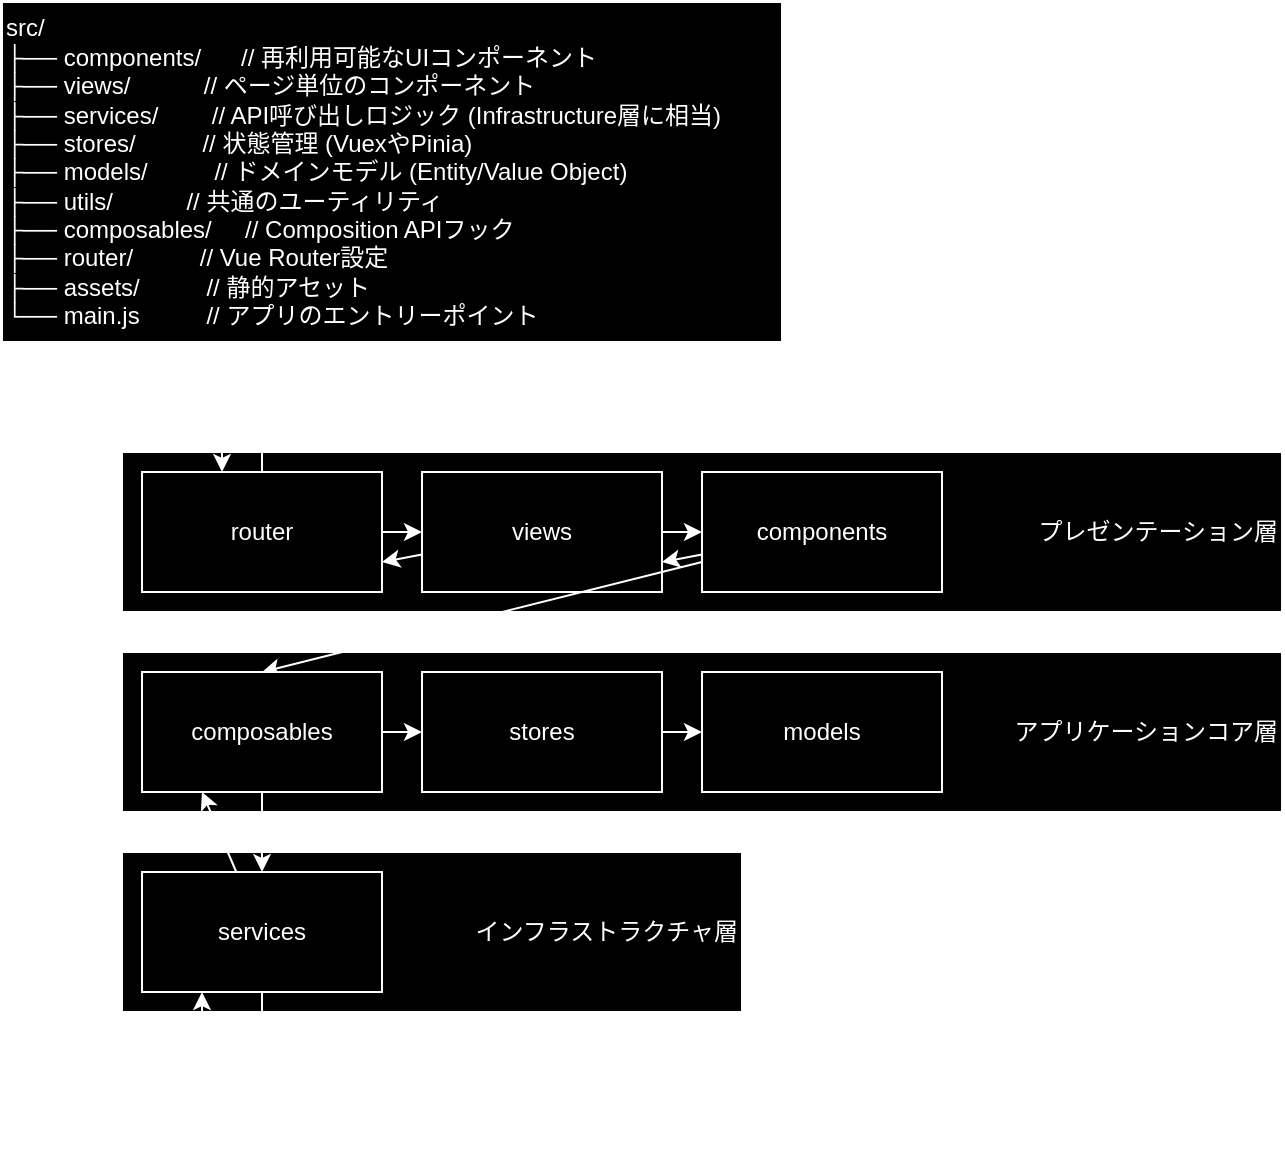 <mxfile>
    <diagram id="PkQNtiSf6ZQ2Y-Qk9JJO" name="ページ1">
        <mxGraphModel dx="574" dy="623" grid="1" gridSize="10" guides="1" tooltips="1" connect="1" arrows="1" fold="1" page="1" pageScale="1" pageWidth="827" pageHeight="1169" math="0" shadow="0">
            <root>
                <mxCell id="0"/>
                <mxCell id="1" parent="0"/>
                <mxCell id="16" value="インフラストラクチャ層" style="whiteSpace=wrap;html=1;align=right;strokeColor=#FFFFFF;fontColor=#FFFFFF;fillColor=#000000;" parent="1" vertex="1">
                    <mxGeometry x="80" y="445" width="310" height="80" as="geometry"/>
                </mxCell>
                <mxCell id="13" value="アプリケーションコア層" style="whiteSpace=wrap;html=1;align=right;strokeColor=#FFFFFF;fontColor=#FFFFFF;fillColor=#000000;" parent="1" vertex="1">
                    <mxGeometry x="80" y="345" width="580" height="80" as="geometry"/>
                </mxCell>
                <mxCell id="11" value="プレゼンテーション層" style="whiteSpace=wrap;html=1;align=right;strokeColor=#FFFFFF;fontColor=#FFFFFF;fillColor=#000000;" parent="1" vertex="1">
                    <mxGeometry x="80" y="245" width="580" height="80" as="geometry"/>
                </mxCell>
                <mxCell id="2" value="src/&lt;br&gt;├── components/&amp;nbsp; &amp;nbsp; &amp;nbsp; // 再利用可能なUIコンポーネント&lt;br&gt;├── views/&amp;nbsp; &amp;nbsp; &amp;nbsp; &amp;nbsp; &amp;nbsp; &amp;nbsp;// ページ単位のコンポーネント&lt;br&gt;├── services/&amp;nbsp; &amp;nbsp; &amp;nbsp; &amp;nbsp; // API呼び出しロジック (Infrastructure層に相当)&lt;br&gt;├── stores/&amp;nbsp; &amp;nbsp; &amp;nbsp; &amp;nbsp; &amp;nbsp; // 状態管理 (VuexやPinia)&lt;br&gt;├── models/&amp;nbsp; &amp;nbsp; &amp;nbsp; &amp;nbsp; &amp;nbsp; // ドメインモデル (Entity/Value Object)&lt;br&gt;├── utils/&amp;nbsp; &amp;nbsp; &amp;nbsp; &amp;nbsp; &amp;nbsp; &amp;nbsp;// 共通のユーティリティ&lt;br&gt;├── composables/&amp;nbsp; &amp;nbsp; &amp;nbsp;// Composition APIフック&lt;br&gt;├── router/&amp;nbsp; &amp;nbsp; &amp;nbsp; &amp;nbsp; &amp;nbsp; // Vue Router設定&lt;br&gt;├── assets/&amp;nbsp; &amp;nbsp; &amp;nbsp; &amp;nbsp; &amp;nbsp; // 静的アセット&lt;br&gt;└── main.js&amp;nbsp; &amp;nbsp; &amp;nbsp; &amp;nbsp; &amp;nbsp; // アプリのエントリーポイント" style="text;html=1;align=left;verticalAlign=middle;resizable=0;points=[];autosize=1;strokeColor=#FFFFFF;fillColor=#000000;fontColor=#FFFFFF;" parent="1" vertex="1">
                    <mxGeometry x="20" y="20" width="390" height="170" as="geometry"/>
                </mxCell>
                <mxCell id="23" style="edgeStyle=none;html=1;entryX=0;entryY=0.5;entryDx=0;entryDy=0;strokeColor=#FFFFFF;fontColor=#FFFFFF;" parent="1" source="3" target="4" edge="1">
                    <mxGeometry relative="1" as="geometry"/>
                </mxCell>
                <mxCell id="25" style="edgeStyle=none;html=1;entryX=1;entryY=0.75;entryDx=0;entryDy=0;strokeColor=#FFFFFF;fontColor=#FFFFFF;" parent="1" source="3" target="5" edge="1">
                    <mxGeometry relative="1" as="geometry"/>
                </mxCell>
                <mxCell id="3" value="views" style="whiteSpace=wrap;html=1;strokeColor=#FFFFFF;fontColor=#FFFFFF;fillColor=#000000;" parent="1" vertex="1">
                    <mxGeometry x="230" y="255" width="120" height="60" as="geometry"/>
                </mxCell>
                <mxCell id="24" style="edgeStyle=none;html=1;entryX=1;entryY=0.75;entryDx=0;entryDy=0;strokeColor=#FFFFFF;fontColor=#FFFFFF;" parent="1" source="4" target="3" edge="1">
                    <mxGeometry relative="1" as="geometry"/>
                </mxCell>
                <mxCell id="28" style="edgeStyle=none;html=1;entryX=0.5;entryY=0;entryDx=0;entryDy=0;strokeColor=#FFFFFF;fontColor=#FFFFFF;" parent="1" source="4" target="7" edge="1">
                    <mxGeometry relative="1" as="geometry"/>
                </mxCell>
                <mxCell id="4" value="components" style="whiteSpace=wrap;html=1;strokeColor=#FFFFFF;fontColor=#FFFFFF;fillColor=#000000;" parent="1" vertex="1">
                    <mxGeometry x="370" y="255" width="120" height="60" as="geometry"/>
                </mxCell>
                <mxCell id="20" value="" style="edgeStyle=none;html=1;strokeColor=#FFFFFF;fontColor=#FFFFFF;" parent="1" edge="1">
                    <mxGeometry relative="1" as="geometry">
                        <mxPoint x="130" y="195" as="sourcePoint"/>
                        <mxPoint x="130" y="255" as="targetPoint"/>
                    </mxGeometry>
                </mxCell>
                <mxCell id="22" style="edgeStyle=none;html=1;entryX=0;entryY=0.5;entryDx=0;entryDy=0;strokeColor=#FFFFFF;fontColor=#FFFFFF;" parent="1" source="5" target="3" edge="1">
                    <mxGeometry relative="1" as="geometry"/>
                </mxCell>
                <mxCell id="26" style="edgeStyle=none;html=1;strokeColor=#FFFFFF;fontColor=#FFFFFF;" parent="1" source="5" edge="1">
                    <mxGeometry relative="1" as="geometry">
                        <mxPoint x="150" y="195" as="targetPoint"/>
                    </mxGeometry>
                </mxCell>
                <mxCell id="5" value="router" style="whiteSpace=wrap;html=1;strokeColor=#FFFFFF;fontColor=#FFFFFF;fillColor=#000000;" parent="1" vertex="1">
                    <mxGeometry x="90" y="255" width="120" height="60" as="geometry"/>
                </mxCell>
                <mxCell id="30" value="" style="edgeStyle=none;html=1;strokeColor=#FFFFFF;fontColor=#FFFFFF;" parent="1" source="6" target="8" edge="1">
                    <mxGeometry relative="1" as="geometry"/>
                </mxCell>
                <mxCell id="6" value="stores" style="whiteSpace=wrap;html=1;strokeColor=#FFFFFF;fontColor=#FFFFFF;fillColor=#000000;" parent="1" vertex="1">
                    <mxGeometry x="230" y="355" width="120" height="60" as="geometry"/>
                </mxCell>
                <mxCell id="29" value="" style="edgeStyle=none;html=1;strokeColor=#FFFFFF;fontColor=#FFFFFF;" parent="1" source="7" target="6" edge="1">
                    <mxGeometry relative="1" as="geometry"/>
                </mxCell>
                <mxCell id="31" style="edgeStyle=none;html=1;entryX=0.5;entryY=0;entryDx=0;entryDy=0;strokeColor=#FFFFFF;fontColor=#FFFFFF;" parent="1" source="7" target="10" edge="1">
                    <mxGeometry relative="1" as="geometry"/>
                </mxCell>
                <mxCell id="7" value="composables" style="whiteSpace=wrap;html=1;strokeColor=#FFFFFF;fontColor=#FFFFFF;fillColor=#000000;" parent="1" vertex="1">
                    <mxGeometry x="90" y="355" width="120" height="60" as="geometry"/>
                </mxCell>
                <mxCell id="8" value="models" style="whiteSpace=wrap;html=1;strokeColor=#FFFFFF;fontColor=#FFFFFF;fillColor=#000000;" parent="1" vertex="1">
                    <mxGeometry x="370" y="355" width="120" height="60" as="geometry"/>
                </mxCell>
                <mxCell id="18" style="edgeStyle=none;html=1;strokeColor=#FFFFFF;fontColor=#FFFFFF;" parent="1" source="10" edge="1">
                    <mxGeometry relative="1" as="geometry">
                        <mxPoint x="150" y="585" as="targetPoint"/>
                    </mxGeometry>
                </mxCell>
                <mxCell id="34" style="edgeStyle=none;html=1;entryX=0.25;entryY=1;entryDx=0;entryDy=0;strokeColor=#FFFFFF;fontColor=#FFFFFF;" parent="1" source="10" target="7" edge="1">
                    <mxGeometry relative="1" as="geometry"/>
                </mxCell>
                <mxCell id="10" value="services" style="whiteSpace=wrap;html=1;strokeColor=#FFFFFF;fontColor=#FFFFFF;fillColor=#000000;" parent="1" vertex="1">
                    <mxGeometry x="90" y="455" width="120" height="60" as="geometry"/>
                </mxCell>
                <mxCell id="19" value="APIの呼び出し" style="text;html=1;align=center;verticalAlign=middle;resizable=0;points=[];autosize=1;strokeColor=none;fillColor=none;fontColor=#FFFFFF;" parent="1" vertex="1">
                    <mxGeometry x="160" y="535" width="100" height="30" as="geometry"/>
                </mxCell>
                <mxCell id="21" value="Request" style="text;html=1;align=center;verticalAlign=middle;resizable=0;points=[];autosize=1;strokeColor=none;fillColor=none;fontColor=#FFFFFF;" parent="1" vertex="1">
                    <mxGeometry x="35" y="205" width="70" height="30" as="geometry"/>
                </mxCell>
                <mxCell id="27" value="Response" style="text;html=1;align=center;verticalAlign=middle;resizable=0;points=[];autosize=1;strokeColor=none;fillColor=none;fontColor=#FFFFFF;" parent="1" vertex="1">
                    <mxGeometry x="155" y="205" width="80" height="30" as="geometry"/>
                </mxCell>
                <mxCell id="32" style="edgeStyle=none;html=1;entryX=0.25;entryY=1;entryDx=0;entryDy=0;strokeColor=#FFFFFF;fontColor=#FFFFFF;" parent="1" target="10" edge="1">
                    <mxGeometry relative="1" as="geometry">
                        <mxPoint x="120" y="575" as="sourcePoint"/>
                    </mxGeometry>
                </mxCell>
                <mxCell id="33" value="APIの返却" style="text;html=1;align=center;verticalAlign=middle;resizable=0;points=[];autosize=1;strokeColor=none;fillColor=none;fontColor=#FFFFFF;" parent="1" vertex="1">
                    <mxGeometry x="30" y="535" width="80" height="30" as="geometry"/>
                </mxCell>
            </root>
        </mxGraphModel>
    </diagram>
</mxfile>